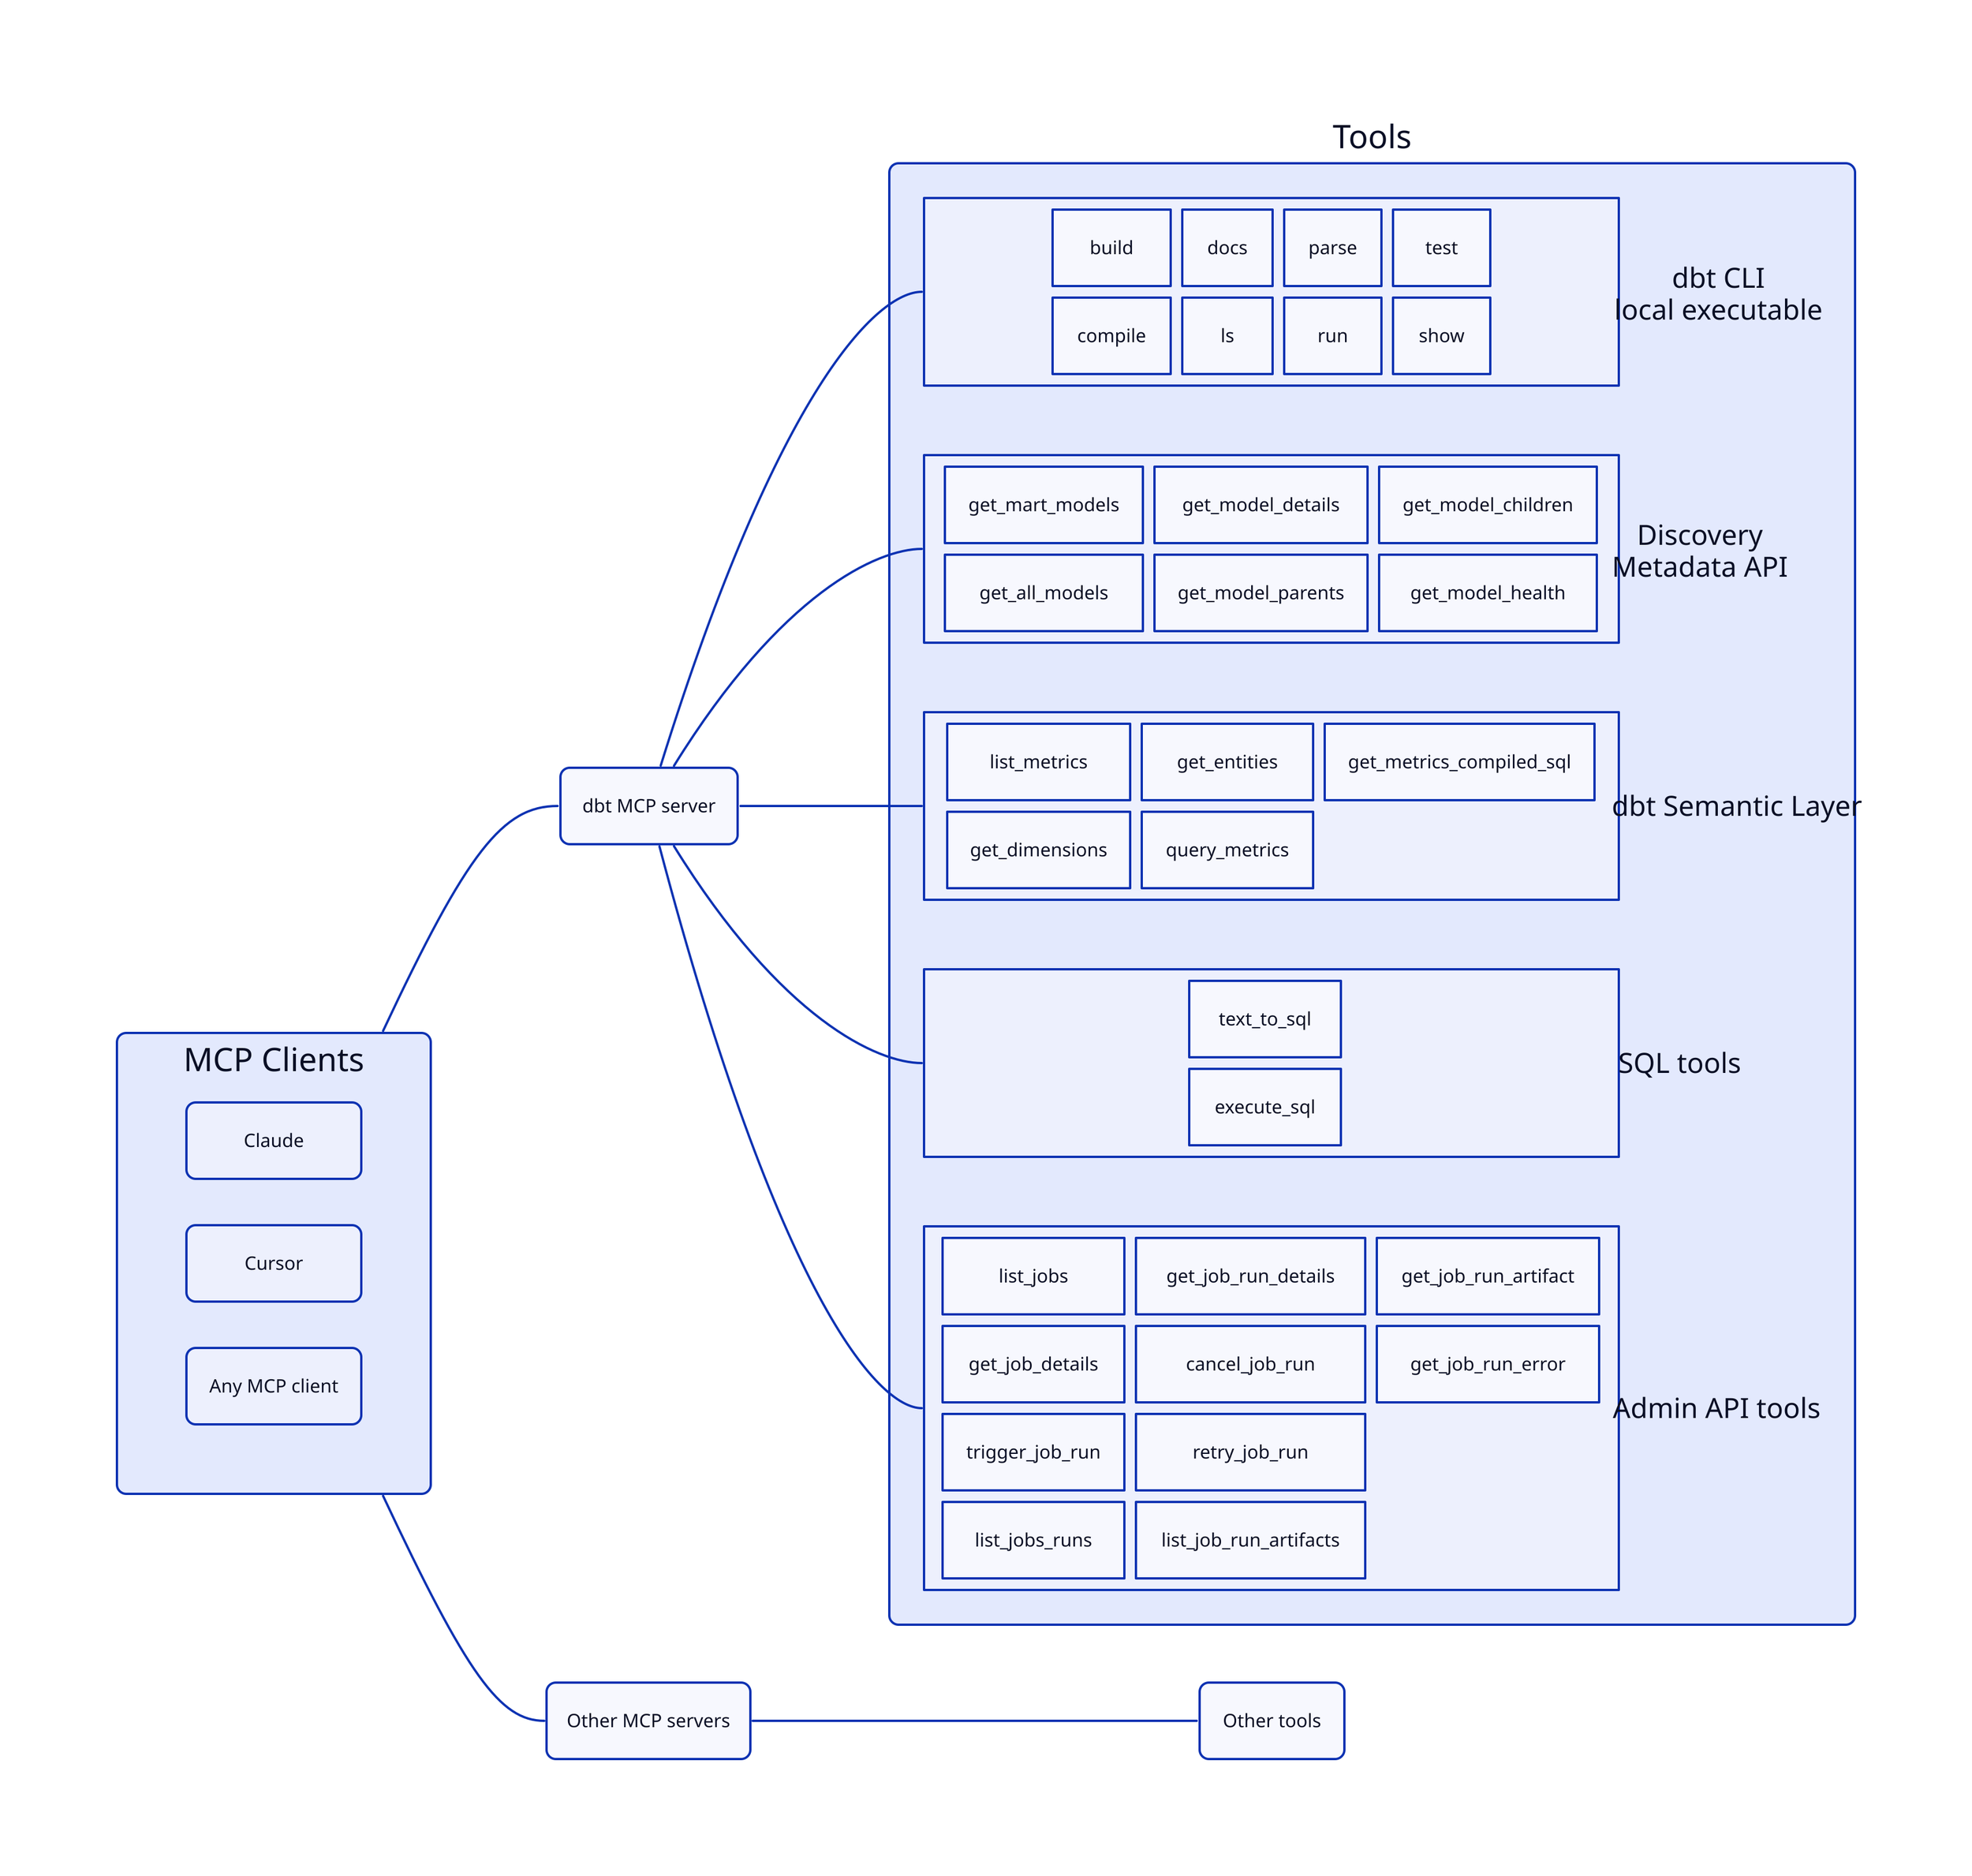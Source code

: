 vars: {
  d2-config: {
    layout-engine: elk
  }
}

direction: right
*.style.border-radius: 8

classes: {
  container: {
    grid-columns: 2
    grid-rows: 2
    grid-gap: 10
    width: 600
    *.style.border-radius: 8
  }

  big-container: {
    grid-columns: 2
    grid-rows: 4
    grid-gap: 10
    width: 600
    *.style.border-radius: 8
  }
}

mcp: dbt MCP server

tools: Tools {
  cli: dbt CLI\nlocal executable {
    label.near: outside-right-center
    class: container
    build
    compile
    docs
    ls
    parse
    run
    test
    show
  }

  discovery: Discovery\nMetadata API {
    label.near: outside-right-center
    class: container
    get_mart_models
    get_all_models
    get_model_details
    get_model_parents
    get_model_children
    get_model_health
  }

  sl: dbt Semantic Layer {
    label.near: outside-right-center
    class: container
    list_metrics
    get_dimensions
    get_entities
    query_metrics
    get_metrics_compiled_sql
  }

  sql: SQL tools {
    label.near: outside-right-center
    class: container
    text_to_sql
    execute_sql
  }

  admin: Admin API tools {
    label.near: outside-right-center
    class: big-container
    list_jobs
    get_job_details
    trigger_job_run
    list_jobs_runs
    get_job_run_details
    cancel_job_run
    retry_job_run
    list_job_run_artifacts
    get_job_run_artifact
    get_job_run_error
  }
}

mcp -- tools.*

clients: MCP Clients {
  grid-columns: 1
  *.style.border-radius: 8
  Claude
  Cursor
  mcp_clients: Any MCP client
}

other_mcp: Other MCP servers
other_tools: Other tools

clients -- mcp
clients -- other_mcp
other_mcp -- other_tools
